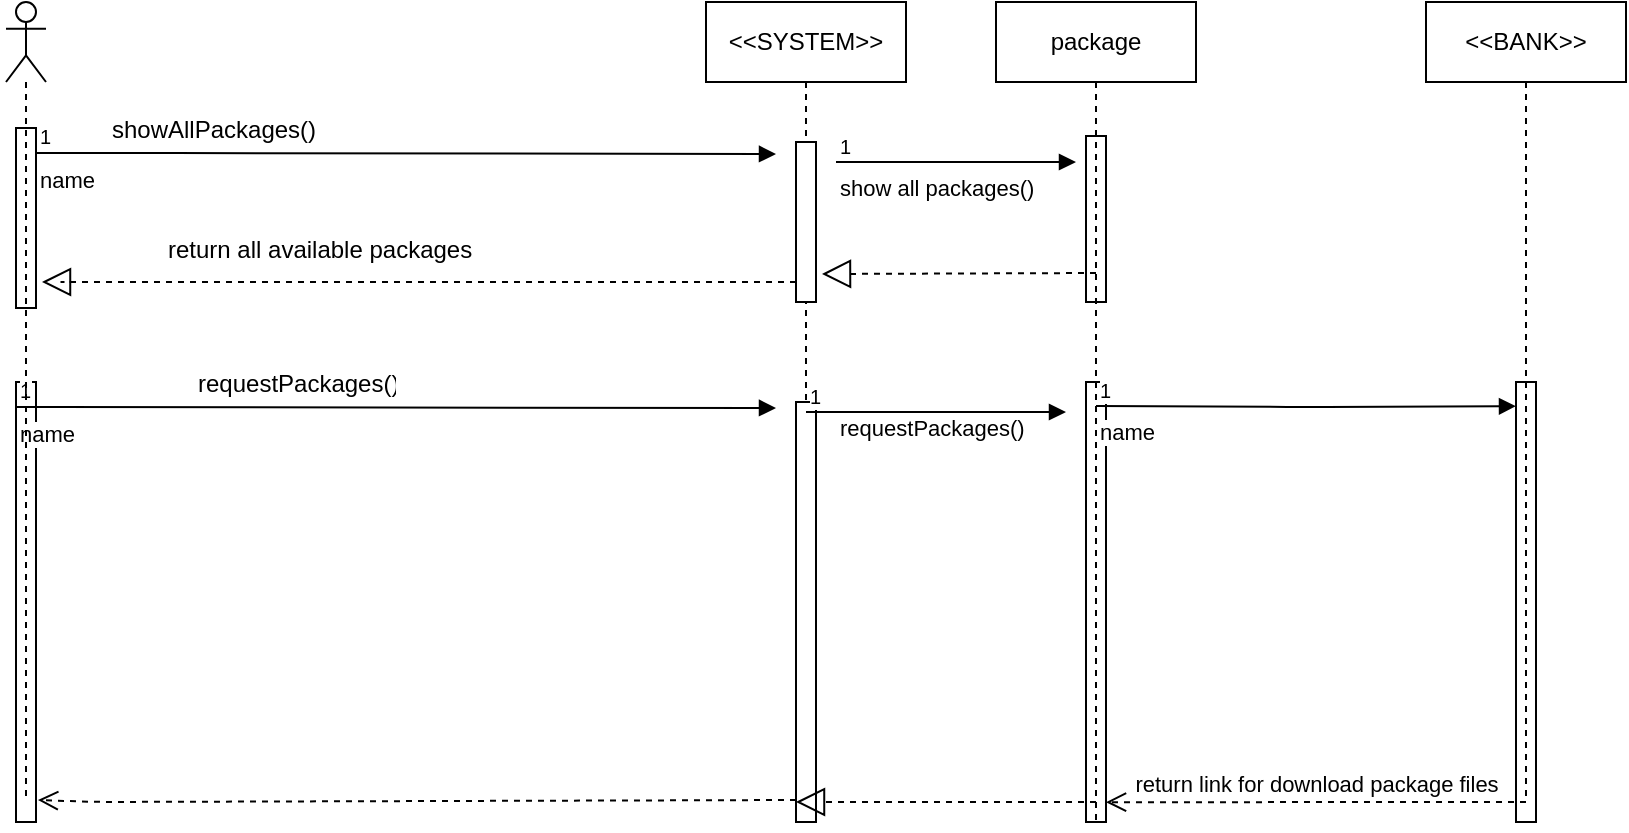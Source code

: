 <mxfile version="12.3.8" type="github" pages="1">
  <diagram id="i9YOTsJJg9F0nqaWipao" name="Page-1">
    <mxGraphModel dx="1408" dy="792" grid="1" gridSize="10" guides="1" tooltips="1" connect="1" arrows="1" fold="1" page="1" pageScale="1" pageWidth="850" pageHeight="1100" math="0" shadow="0">
      <root>
        <mxCell id="0"/>
        <mxCell id="1" parent="0"/>
        <mxCell id="KnmKkN8YXyTpCzLxxqHs-3" value="" style="html=1;points=[];perimeter=orthogonalPerimeter;" parent="1" vertex="1">
          <mxGeometry x="30" y="280" width="10" height="220" as="geometry"/>
        </mxCell>
        <mxCell id="KnmKkN8YXyTpCzLxxqHs-4" value="" style="html=1;points=[];perimeter=orthogonalPerimeter;" parent="1" vertex="1">
          <mxGeometry x="565" y="280" width="10" height="220" as="geometry"/>
        </mxCell>
        <mxCell id="KnmKkN8YXyTpCzLxxqHs-6" value="name" style="endArrow=block;endFill=1;html=1;edgeStyle=orthogonalEdgeStyle;align=left;verticalAlign=top;" parent="1" edge="1">
          <mxGeometry x="-1" relative="1" as="geometry">
            <mxPoint x="40" y="165.5" as="sourcePoint"/>
            <mxPoint x="410" y="166" as="targetPoint"/>
            <Array as="points">
              <mxPoint x="100" y="165.5"/>
              <mxPoint x="100" y="165.5"/>
            </Array>
          </mxGeometry>
        </mxCell>
        <mxCell id="KnmKkN8YXyTpCzLxxqHs-7" value="1" style="resizable=0;html=1;align=left;verticalAlign=bottom;labelBackgroundColor=#ffffff;fontSize=10;" parent="KnmKkN8YXyTpCzLxxqHs-6" connectable="0" vertex="1">
          <mxGeometry x="-1" relative="1" as="geometry"/>
        </mxCell>
        <mxCell id="KnmKkN8YXyTpCzLxxqHs-8" value="showAllPackages()" style="text;strokeColor=none;fillColor=none;align=left;verticalAlign=top;spacingLeft=4;spacingRight=4;overflow=hidden;rotatable=0;points=[[0,0.5],[1,0.5]];portConstraint=eastwest;" parent="1" vertex="1">
          <mxGeometry x="72" y="140" width="120" height="26" as="geometry"/>
        </mxCell>
        <mxCell id="KnmKkN8YXyTpCzLxxqHs-14" value="requestPackages()" style="text;strokeColor=none;fillColor=none;align=left;verticalAlign=top;spacingLeft=4;spacingRight=4;overflow=hidden;rotatable=0;points=[[0,0.5],[1,0.5]];portConstraint=eastwest;" parent="1" vertex="1">
          <mxGeometry x="115" y="267" width="110" height="26" as="geometry"/>
        </mxCell>
        <mxCell id="KnmKkN8YXyTpCzLxxqHs-15" value="name" style="endArrow=block;endFill=1;html=1;edgeStyle=orthogonalEdgeStyle;align=left;verticalAlign=top;entryX=0;entryY=0.055;entryDx=0;entryDy=0;entryPerimeter=0;" parent="1" target="KnmKkN8YXyTpCzLxxqHs-20" edge="1">
          <mxGeometry x="-1" relative="1" as="geometry">
            <mxPoint x="570" y="292" as="sourcePoint"/>
            <mxPoint x="715" y="292" as="targetPoint"/>
            <Array as="points"/>
          </mxGeometry>
        </mxCell>
        <mxCell id="KnmKkN8YXyTpCzLxxqHs-16" value="1" style="resizable=0;html=1;align=left;verticalAlign=bottom;labelBackgroundColor=#ffffff;fontSize=10;" parent="KnmKkN8YXyTpCzLxxqHs-15" connectable="0" vertex="1">
          <mxGeometry x="-1" relative="1" as="geometry"/>
        </mxCell>
        <mxCell id="KnmKkN8YXyTpCzLxxqHs-17" value="" style="endArrow=block;dashed=1;endFill=0;endSize=12;html=1;" parent="1" edge="1" source="8y4SK8bdZuWxl72XEnhY-13">
          <mxGeometry width="160" relative="1" as="geometry">
            <mxPoint x="300" y="230" as="sourcePoint"/>
            <mxPoint x="43" y="230" as="targetPoint"/>
            <Array as="points">
              <mxPoint x="50" y="230"/>
            </Array>
          </mxGeometry>
        </mxCell>
        <mxCell id="KnmKkN8YXyTpCzLxxqHs-18" value="return all available packages" style="text;strokeColor=none;fillColor=none;align=left;verticalAlign=top;spacingLeft=4;spacingRight=4;overflow=hidden;rotatable=0;points=[[0,0.5],[1,0.5]];portConstraint=eastwest;" parent="1" vertex="1">
          <mxGeometry x="100" y="200" width="170" height="26" as="geometry"/>
        </mxCell>
        <mxCell id="KnmKkN8YXyTpCzLxxqHs-19" value="" style="html=1;points=[];perimeter=orthogonalPerimeter;" parent="1" vertex="1">
          <mxGeometry x="30" y="153" width="10" height="90" as="geometry"/>
        </mxCell>
        <mxCell id="KnmKkN8YXyTpCzLxxqHs-20" value="" style="html=1;points=[];perimeter=orthogonalPerimeter;" parent="1" vertex="1">
          <mxGeometry x="780" y="280" width="10" height="220" as="geometry"/>
        </mxCell>
        <mxCell id="KnmKkN8YXyTpCzLxxqHs-23" value="name" style="endArrow=block;endFill=1;html=1;edgeStyle=orthogonalEdgeStyle;align=left;verticalAlign=top;" parent="1" edge="1">
          <mxGeometry x="-1" relative="1" as="geometry">
            <mxPoint x="30" y="292.5" as="sourcePoint"/>
            <mxPoint x="410" y="293" as="targetPoint"/>
            <Array as="points">
              <mxPoint x="40" y="292.5"/>
              <mxPoint x="301" y="292.5"/>
            </Array>
          </mxGeometry>
        </mxCell>
        <mxCell id="KnmKkN8YXyTpCzLxxqHs-24" value="1" style="resizable=0;html=1;align=left;verticalAlign=bottom;labelBackgroundColor=#ffffff;fontSize=10;" parent="KnmKkN8YXyTpCzLxxqHs-23" connectable="0" vertex="1">
          <mxGeometry x="-1" relative="1" as="geometry"/>
        </mxCell>
        <mxCell id="KnmKkN8YXyTpCzLxxqHs-27" value="return link for download package files" style="html=1;verticalAlign=bottom;endArrow=open;dashed=1;endSize=8;entryX=1;entryY=0.955;entryDx=0;entryDy=0;entryPerimeter=0;" parent="1" target="KnmKkN8YXyTpCzLxxqHs-4" edge="1">
          <mxGeometry relative="1" as="geometry">
            <mxPoint x="785" y="490" as="sourcePoint"/>
            <mxPoint x="705" y="490" as="targetPoint"/>
          </mxGeometry>
        </mxCell>
        <mxCell id="KnmKkN8YXyTpCzLxxqHs-28" value="" style="html=1;verticalAlign=bottom;endArrow=open;dashed=1;endSize=8;entryX=1.1;entryY=0.95;entryDx=0;entryDy=0;entryPerimeter=0;" parent="1" target="KnmKkN8YXyTpCzLxxqHs-3" edge="1">
          <mxGeometry relative="1" as="geometry">
            <mxPoint x="420" y="489" as="sourcePoint"/>
            <mxPoint x="95" y="490.1" as="targetPoint"/>
            <Array as="points">
              <mxPoint x="70" y="490"/>
            </Array>
          </mxGeometry>
        </mxCell>
        <mxCell id="8y4SK8bdZuWxl72XEnhY-1" value="" style="html=1;points=[];perimeter=orthogonalPerimeter;" vertex="1" parent="1">
          <mxGeometry x="565" y="157" width="10" height="83" as="geometry"/>
        </mxCell>
        <mxCell id="8y4SK8bdZuWxl72XEnhY-7" value="package" style="shape=umlLifeline;perimeter=lifelinePerimeter;whiteSpace=wrap;html=1;container=1;collapsible=0;recursiveResize=0;outlineConnect=0;" vertex="1" parent="1">
          <mxGeometry x="520" y="90" width="100" height="410" as="geometry"/>
        </mxCell>
        <mxCell id="8y4SK8bdZuWxl72XEnhY-9" value="&amp;lt;&amp;lt;BANK&amp;gt;&amp;gt;" style="shape=umlLifeline;perimeter=lifelinePerimeter;whiteSpace=wrap;html=1;container=1;collapsible=0;recursiveResize=0;outlineConnect=0;" vertex="1" parent="1">
          <mxGeometry x="735" y="90" width="100" height="400" as="geometry"/>
        </mxCell>
        <mxCell id="8y4SK8bdZuWxl72XEnhY-10" value="" style="shape=umlLifeline;participant=umlActor;perimeter=lifelinePerimeter;whiteSpace=wrap;html=1;container=1;collapsible=0;recursiveResize=0;verticalAlign=top;spacingTop=36;labelBackgroundColor=#ffffff;outlineConnect=0;" vertex="1" parent="1">
          <mxGeometry x="25" y="90" width="20" height="400" as="geometry"/>
        </mxCell>
        <mxCell id="8y4SK8bdZuWxl72XEnhY-12" value="&amp;lt;&amp;lt;SYSTEM&amp;gt;&amp;gt;" style="shape=umlLifeline;perimeter=lifelinePerimeter;whiteSpace=wrap;html=1;container=1;collapsible=0;recursiveResize=0;outlineConnect=0;" vertex="1" parent="1">
          <mxGeometry x="375" y="90" width="100" height="410" as="geometry"/>
        </mxCell>
        <mxCell id="8y4SK8bdZuWxl72XEnhY-13" value="" style="html=1;points=[];perimeter=orthogonalPerimeter;" vertex="1" parent="8y4SK8bdZuWxl72XEnhY-12">
          <mxGeometry x="45" y="70" width="10" height="80" as="geometry"/>
        </mxCell>
        <mxCell id="8y4SK8bdZuWxl72XEnhY-14" value="show all packages()" style="endArrow=block;endFill=1;html=1;edgeStyle=orthogonalEdgeStyle;align=left;verticalAlign=top;" edge="1" parent="8y4SK8bdZuWxl72XEnhY-12">
          <mxGeometry x="-1" relative="1" as="geometry">
            <mxPoint x="65" y="80" as="sourcePoint"/>
            <mxPoint x="185" y="80" as="targetPoint"/>
          </mxGeometry>
        </mxCell>
        <mxCell id="8y4SK8bdZuWxl72XEnhY-15" value="1" style="resizable=0;html=1;align=left;verticalAlign=bottom;labelBackgroundColor=#ffffff;fontSize=10;" connectable="0" vertex="1" parent="8y4SK8bdZuWxl72XEnhY-14">
          <mxGeometry x="-1" relative="1" as="geometry"/>
        </mxCell>
        <mxCell id="8y4SK8bdZuWxl72XEnhY-18" value="" style="html=1;points=[];perimeter=orthogonalPerimeter;" vertex="1" parent="8y4SK8bdZuWxl72XEnhY-12">
          <mxGeometry x="45" y="200" width="10" height="210" as="geometry"/>
        </mxCell>
        <mxCell id="8y4SK8bdZuWxl72XEnhY-16" value="" style="endArrow=block;dashed=1;endFill=0;endSize=12;html=1;entryX=1.3;entryY=0.825;entryDx=0;entryDy=0;entryPerimeter=0;" edge="1" parent="1" target="8y4SK8bdZuWxl72XEnhY-13">
          <mxGeometry width="160" relative="1" as="geometry">
            <mxPoint x="570" y="225.5" as="sourcePoint"/>
            <mxPoint x="445" y="226" as="targetPoint"/>
          </mxGeometry>
        </mxCell>
        <mxCell id="8y4SK8bdZuWxl72XEnhY-19" value="requestPackages()" style="endArrow=block;endFill=1;html=1;edgeStyle=orthogonalEdgeStyle;align=left;verticalAlign=top;" edge="1" parent="1">
          <mxGeometry x="-0.769" y="5" relative="1" as="geometry">
            <mxPoint x="425" y="295" as="sourcePoint"/>
            <mxPoint x="555" y="295" as="targetPoint"/>
            <mxPoint as="offset"/>
          </mxGeometry>
        </mxCell>
        <mxCell id="8y4SK8bdZuWxl72XEnhY-20" value="1" style="resizable=0;html=1;align=left;verticalAlign=bottom;labelBackgroundColor=#ffffff;fontSize=10;" connectable="0" vertex="1" parent="8y4SK8bdZuWxl72XEnhY-19">
          <mxGeometry x="-1" relative="1" as="geometry"/>
        </mxCell>
        <mxCell id="8y4SK8bdZuWxl72XEnhY-21" value="" style="endArrow=block;dashed=1;endFill=0;endSize=12;html=1;" edge="1" parent="1">
          <mxGeometry width="160" relative="1" as="geometry">
            <mxPoint x="570" y="490" as="sourcePoint"/>
            <mxPoint x="420" y="490" as="targetPoint"/>
          </mxGeometry>
        </mxCell>
      </root>
    </mxGraphModel>
  </diagram>
</mxfile>
